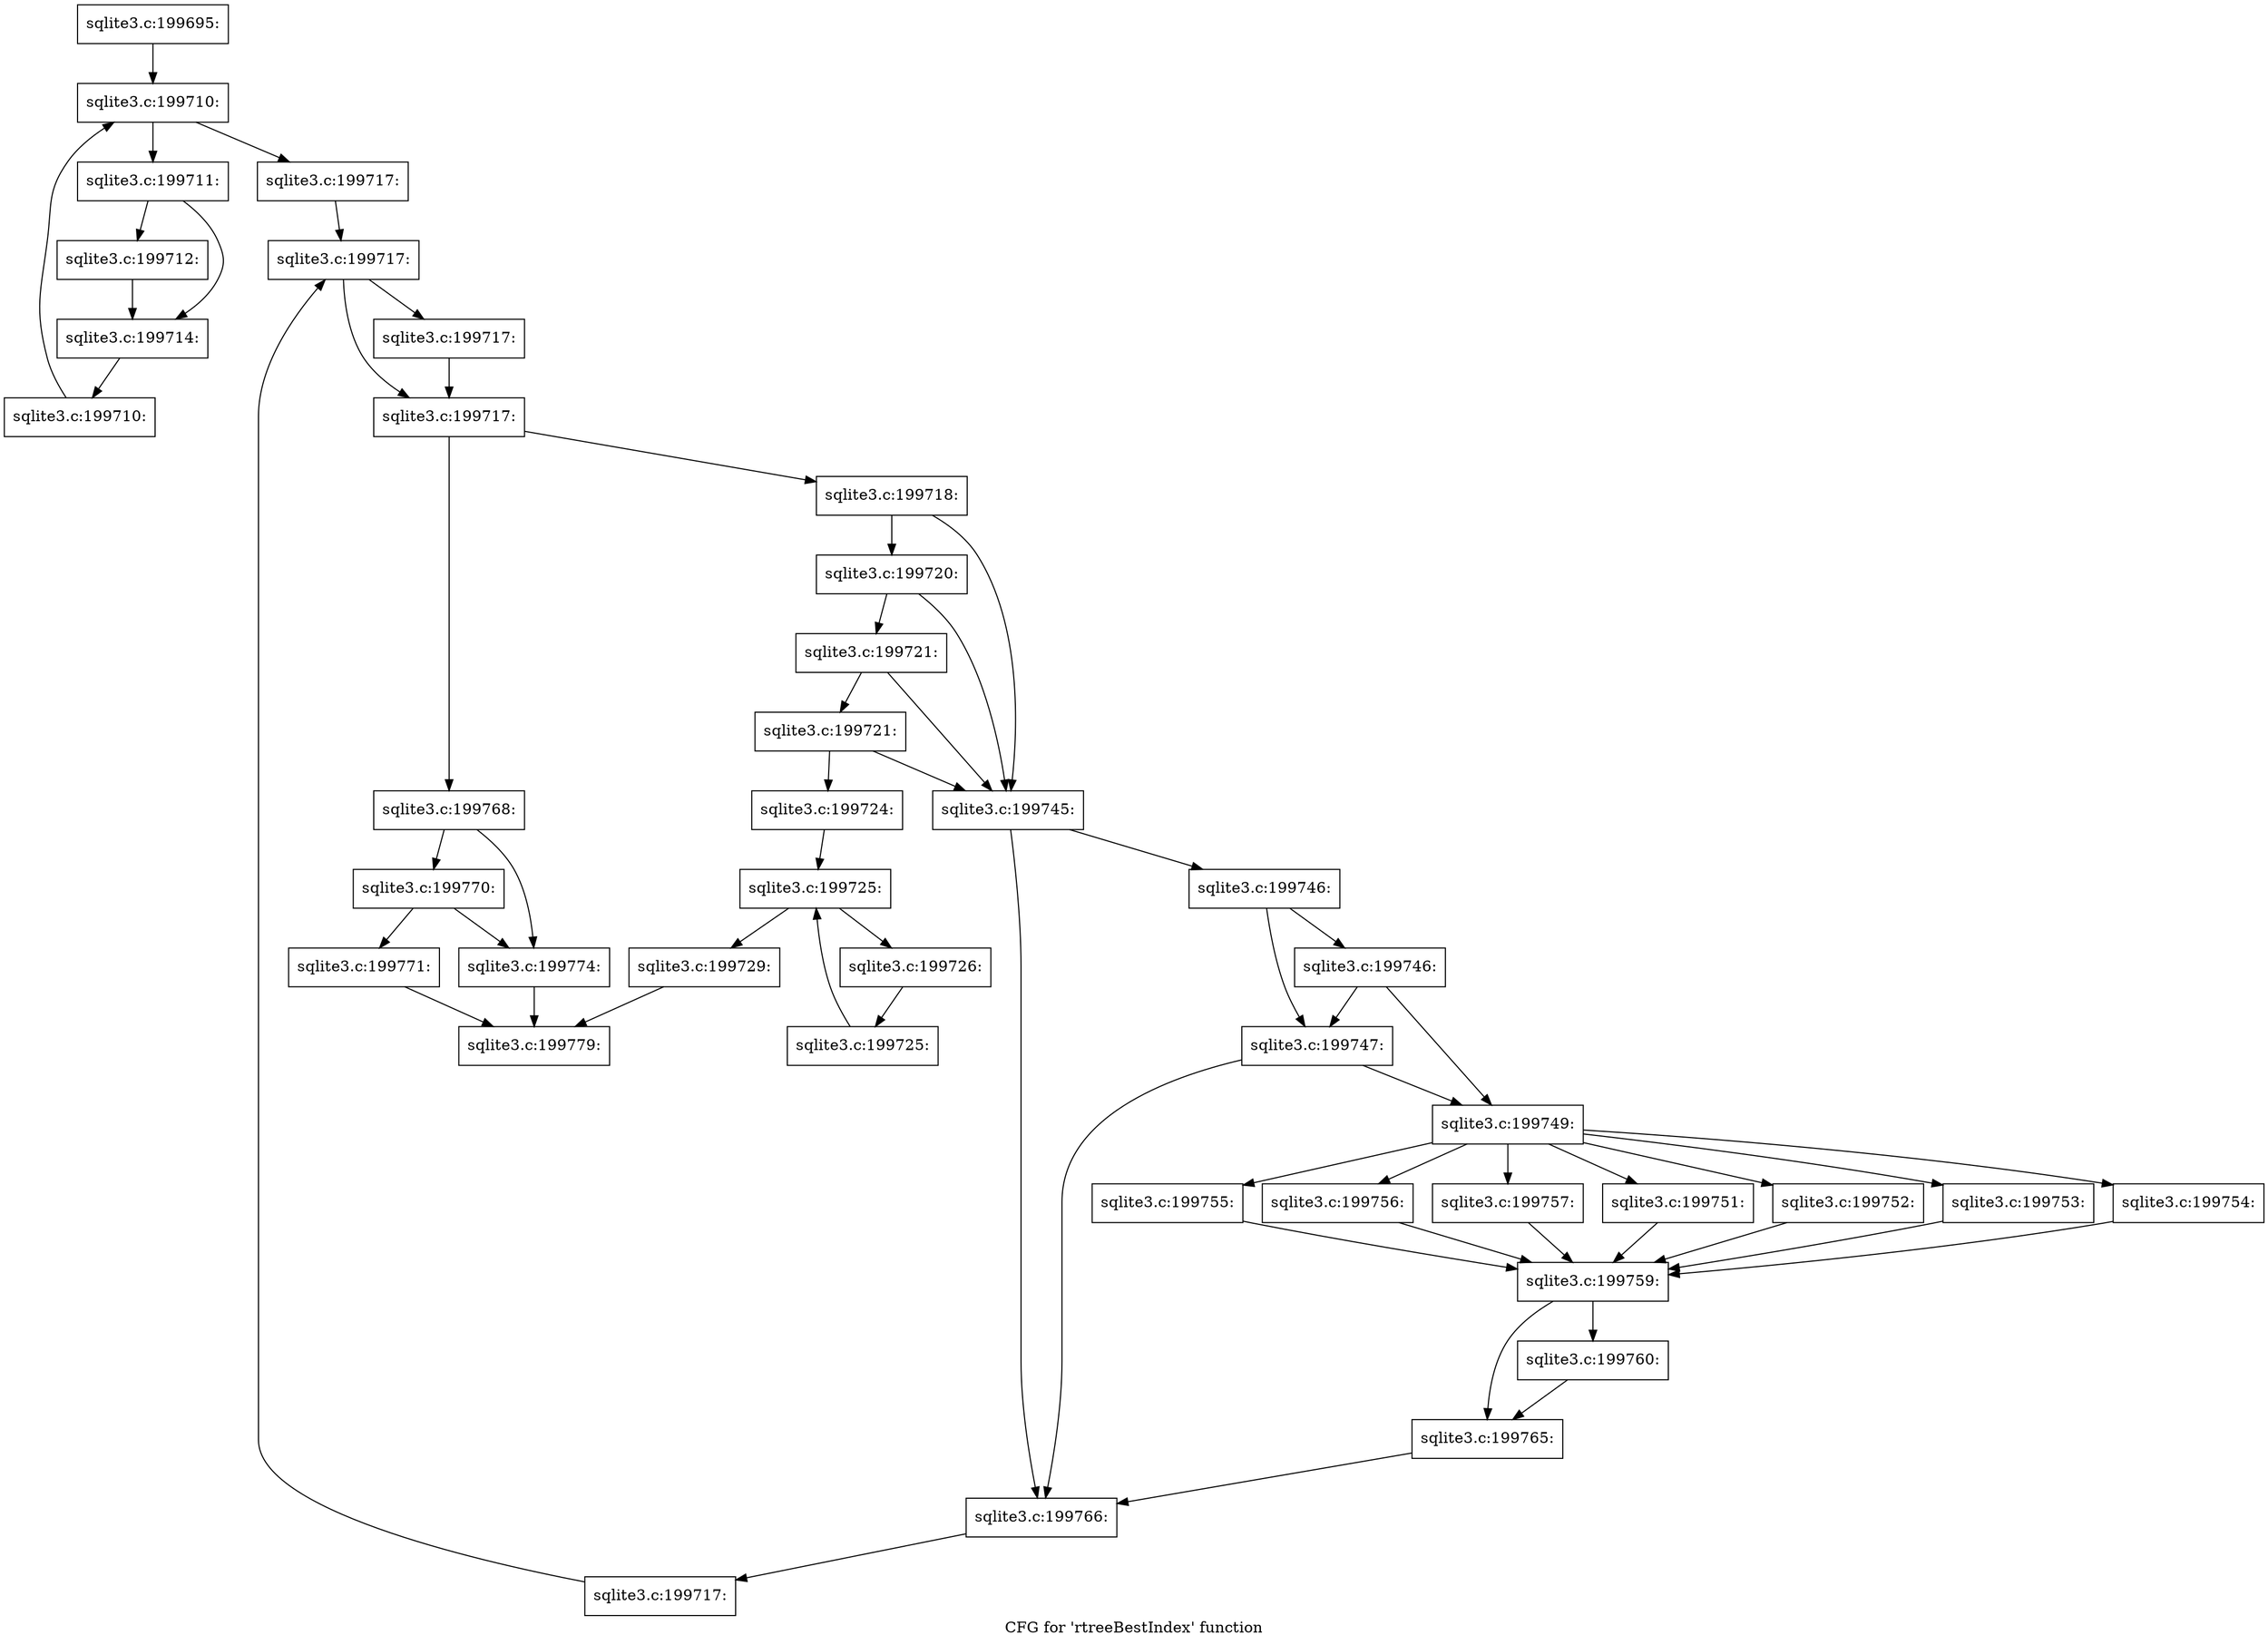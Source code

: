 digraph "CFG for 'rtreeBestIndex' function" {
	label="CFG for 'rtreeBestIndex' function";

	Node0x55c0fb4b7180 [shape=record,label="{sqlite3.c:199695:}"];
	Node0x55c0fb4b7180 -> Node0x55c0fb4bcee0;
	Node0x55c0fb4bcee0 [shape=record,label="{sqlite3.c:199710:}"];
	Node0x55c0fb4bcee0 -> Node0x55c0fb4bd100;
	Node0x55c0fb4bcee0 -> Node0x55c0fb4bcd30;
	Node0x55c0fb4bd100 [shape=record,label="{sqlite3.c:199711:}"];
	Node0x55c0fb4bd100 -> Node0x55c0fb4bd6e0;
	Node0x55c0fb4bd100 -> Node0x55c0fb4bd730;
	Node0x55c0fb4bd6e0 [shape=record,label="{sqlite3.c:199712:}"];
	Node0x55c0fb4bd6e0 -> Node0x55c0fb4bd730;
	Node0x55c0fb4bd730 [shape=record,label="{sqlite3.c:199714:}"];
	Node0x55c0fb4bd730 -> Node0x55c0fb4bd070;
	Node0x55c0fb4bd070 [shape=record,label="{sqlite3.c:199710:}"];
	Node0x55c0fb4bd070 -> Node0x55c0fb4bcee0;
	Node0x55c0fb4bcd30 [shape=record,label="{sqlite3.c:199717:}"];
	Node0x55c0fb4bcd30 -> Node0x55c0fb4be770;
	Node0x55c0fb4be770 [shape=record,label="{sqlite3.c:199717:}"];
	Node0x55c0fb4be770 -> Node0x55c0fb4be9f0;
	Node0x55c0fb4be770 -> Node0x55c0fb4be9a0;
	Node0x55c0fb4be9f0 [shape=record,label="{sqlite3.c:199717:}"];
	Node0x55c0fb4be9f0 -> Node0x55c0fb4be9a0;
	Node0x55c0fb4be9a0 [shape=record,label="{sqlite3.c:199717:}"];
	Node0x55c0fb4be9a0 -> Node0x55c0fb4be920;
	Node0x55c0fb4be9a0 -> Node0x55c0fb4be5c0;
	Node0x55c0fb4be920 [shape=record,label="{sqlite3.c:199718:}"];
	Node0x55c0fb4be920 -> Node0x55c0fb4bfcb0;
	Node0x55c0fb4be920 -> Node0x55c0fb4bfb60;
	Node0x55c0fb4bfcb0 [shape=record,label="{sqlite3.c:199720:}"];
	Node0x55c0fb4bfcb0 -> Node0x55c0fb4bfc30;
	Node0x55c0fb4bfcb0 -> Node0x55c0fb4bfb60;
	Node0x55c0fb4bfc30 [shape=record,label="{sqlite3.c:199721:}"];
	Node0x55c0fb4bfc30 -> Node0x55c0fb4bfbb0;
	Node0x55c0fb4bfc30 -> Node0x55c0fb4bfb60;
	Node0x55c0fb4bfbb0 [shape=record,label="{sqlite3.c:199721:}"];
	Node0x55c0fb4bfbb0 -> Node0x55c0fb4bfb10;
	Node0x55c0fb4bfbb0 -> Node0x55c0fb4bfb60;
	Node0x55c0fb4bfb10 [shape=record,label="{sqlite3.c:199724:}"];
	Node0x55c0fb4bfb10 -> Node0x55c0fb4c1010;
	Node0x55c0fb4c1010 [shape=record,label="{sqlite3.c:199725:}"];
	Node0x55c0fb4c1010 -> Node0x55c0fb4c1230;
	Node0x55c0fb4c1010 -> Node0x55c0fb4c0e60;
	Node0x55c0fb4c1230 [shape=record,label="{sqlite3.c:199726:}"];
	Node0x55c0fb4c1230 -> Node0x55c0fb4c11a0;
	Node0x55c0fb4c11a0 [shape=record,label="{sqlite3.c:199725:}"];
	Node0x55c0fb4c11a0 -> Node0x55c0fb4c1010;
	Node0x55c0fb4c0e60 [shape=record,label="{sqlite3.c:199729:}"];
	Node0x55c0fb4c0e60 -> Node0x55c0fb4ba5e0;
	Node0x55c0fb4bfb60 [shape=record,label="{sqlite3.c:199745:}"];
	Node0x55c0fb4bfb60 -> Node0x55c0fb4c3c80;
	Node0x55c0fb4bfb60 -> Node0x55c0fb4c3c30;
	Node0x55c0fb4c3c80 [shape=record,label="{sqlite3.c:199746:}"];
	Node0x55c0fb4c3c80 -> Node0x55c0fb4c4130;
	Node0x55c0fb4c3c80 -> Node0x55c0fb4c40b0;
	Node0x55c0fb4c4130 [shape=record,label="{sqlite3.c:199746:}"];
	Node0x55c0fb4c4130 -> Node0x55c0fb4c3be0;
	Node0x55c0fb4c4130 -> Node0x55c0fb4c40b0;
	Node0x55c0fb4c40b0 [shape=record,label="{sqlite3.c:199747:}"];
	Node0x55c0fb4c40b0 -> Node0x55c0fb4c3be0;
	Node0x55c0fb4c40b0 -> Node0x55c0fb4c3c30;
	Node0x55c0fb4c3be0 [shape=record,label="{sqlite3.c:199749:}"];
	Node0x55c0fb4c3be0 -> Node0x55c0fb4c5590;
	Node0x55c0fb4c3be0 -> Node0x55c0fb4c5970;
	Node0x55c0fb4c3be0 -> Node0x55c0fb4c5b80;
	Node0x55c0fb4c3be0 -> Node0x55c0fb4c5d90;
	Node0x55c0fb4c3be0 -> Node0x55c0fb4c5fa0;
	Node0x55c0fb4c3be0 -> Node0x55c0fb4c61b0;
	Node0x55c0fb4c3be0 -> Node0x55c0fb4c63c0;
	Node0x55c0fb4c5970 [shape=record,label="{sqlite3.c:199751:}"];
	Node0x55c0fb4c5970 -> Node0x55c0fb4c52d0;
	Node0x55c0fb4c5b80 [shape=record,label="{sqlite3.c:199752:}"];
	Node0x55c0fb4c5b80 -> Node0x55c0fb4c52d0;
	Node0x55c0fb4c5d90 [shape=record,label="{sqlite3.c:199753:}"];
	Node0x55c0fb4c5d90 -> Node0x55c0fb4c52d0;
	Node0x55c0fb4c5fa0 [shape=record,label="{sqlite3.c:199754:}"];
	Node0x55c0fb4c5fa0 -> Node0x55c0fb4c52d0;
	Node0x55c0fb4c61b0 [shape=record,label="{sqlite3.c:199755:}"];
	Node0x55c0fb4c61b0 -> Node0x55c0fb4c52d0;
	Node0x55c0fb4c63c0 [shape=record,label="{sqlite3.c:199756:}"];
	Node0x55c0fb4c63c0 -> Node0x55c0fb4c52d0;
	Node0x55c0fb4c5590 [shape=record,label="{sqlite3.c:199757:}"];
	Node0x55c0fb4c5590 -> Node0x55c0fb4c52d0;
	Node0x55c0fb4c52d0 [shape=record,label="{sqlite3.c:199759:}"];
	Node0x55c0fb4c52d0 -> Node0x55c0fb4c6890;
	Node0x55c0fb4c52d0 -> Node0x55c0fb4c68e0;
	Node0x55c0fb4c6890 [shape=record,label="{sqlite3.c:199760:}"];
	Node0x55c0fb4c6890 -> Node0x55c0fb4c68e0;
	Node0x55c0fb4c68e0 [shape=record,label="{sqlite3.c:199765:}"];
	Node0x55c0fb4c68e0 -> Node0x55c0fb4c3c30;
	Node0x55c0fb4c3c30 [shape=record,label="{sqlite3.c:199766:}"];
	Node0x55c0fb4c3c30 -> Node0x55c0fb4be890;
	Node0x55c0fb4be890 [shape=record,label="{sqlite3.c:199717:}"];
	Node0x55c0fb4be890 -> Node0x55c0fb4be770;
	Node0x55c0fb4be5c0 [shape=record,label="{sqlite3.c:199768:}"];
	Node0x55c0fb4be5c0 -> Node0x55c0fb4c9110;
	Node0x55c0fb4be5c0 -> Node0x55c0fb4c90c0;
	Node0x55c0fb4c9110 [shape=record,label="{sqlite3.c:199770:}"];
	Node0x55c0fb4c9110 -> Node0x55c0fb4c9070;
	Node0x55c0fb4c9110 -> Node0x55c0fb4c90c0;
	Node0x55c0fb4c9070 [shape=record,label="{sqlite3.c:199771:}"];
	Node0x55c0fb4c9070 -> Node0x55c0fb4ba5e0;
	Node0x55c0fb4c90c0 [shape=record,label="{sqlite3.c:199774:}"];
	Node0x55c0fb4c90c0 -> Node0x55c0fb4ba5e0;
	Node0x55c0fb4ba5e0 [shape=record,label="{sqlite3.c:199779:}"];
}
